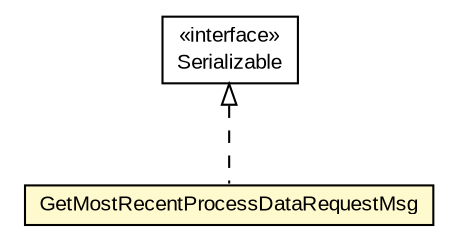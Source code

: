 #!/usr/local/bin/dot
#
# Class diagram 
# Generated by UMLGraph version R5_6-24-gf6e263 (http://www.umlgraph.org/)
#

digraph G {
	edge [fontname="arial",fontsize=10,labelfontname="arial",labelfontsize=10];
	node [fontname="arial",fontsize=10,shape=plaintext];
	nodesep=0.25;
	ranksep=0.5;
	// org.miloss.fgsms.services.interfaces.dataaccessservice.GetMostRecentProcessDataRequestMsg
	c508190 [label=<<table title="org.miloss.fgsms.services.interfaces.dataaccessservice.GetMostRecentProcessDataRequestMsg" border="0" cellborder="1" cellspacing="0" cellpadding="2" port="p" bgcolor="lemonChiffon" href="./GetMostRecentProcessDataRequestMsg.html">
		<tr><td><table border="0" cellspacing="0" cellpadding="1">
<tr><td align="center" balign="center"> GetMostRecentProcessDataRequestMsg </td></tr>
		</table></td></tr>
		</table>>, URL="./GetMostRecentProcessDataRequestMsg.html", fontname="arial", fontcolor="black", fontsize=10.0];
	//org.miloss.fgsms.services.interfaces.dataaccessservice.GetMostRecentProcessDataRequestMsg implements java.io.Serializable
	c509038:p -> c508190:p [dir=back,arrowtail=empty,style=dashed];
	// java.io.Serializable
	c509038 [label=<<table title="java.io.Serializable" border="0" cellborder="1" cellspacing="0" cellpadding="2" port="p" href="http://java.sun.com/j2se/1.4.2/docs/api/java/io/Serializable.html">
		<tr><td><table border="0" cellspacing="0" cellpadding="1">
<tr><td align="center" balign="center"> &#171;interface&#187; </td></tr>
<tr><td align="center" balign="center"> Serializable </td></tr>
		</table></td></tr>
		</table>>, URL="http://java.sun.com/j2se/1.4.2/docs/api/java/io/Serializable.html", fontname="arial", fontcolor="black", fontsize=10.0];
}

